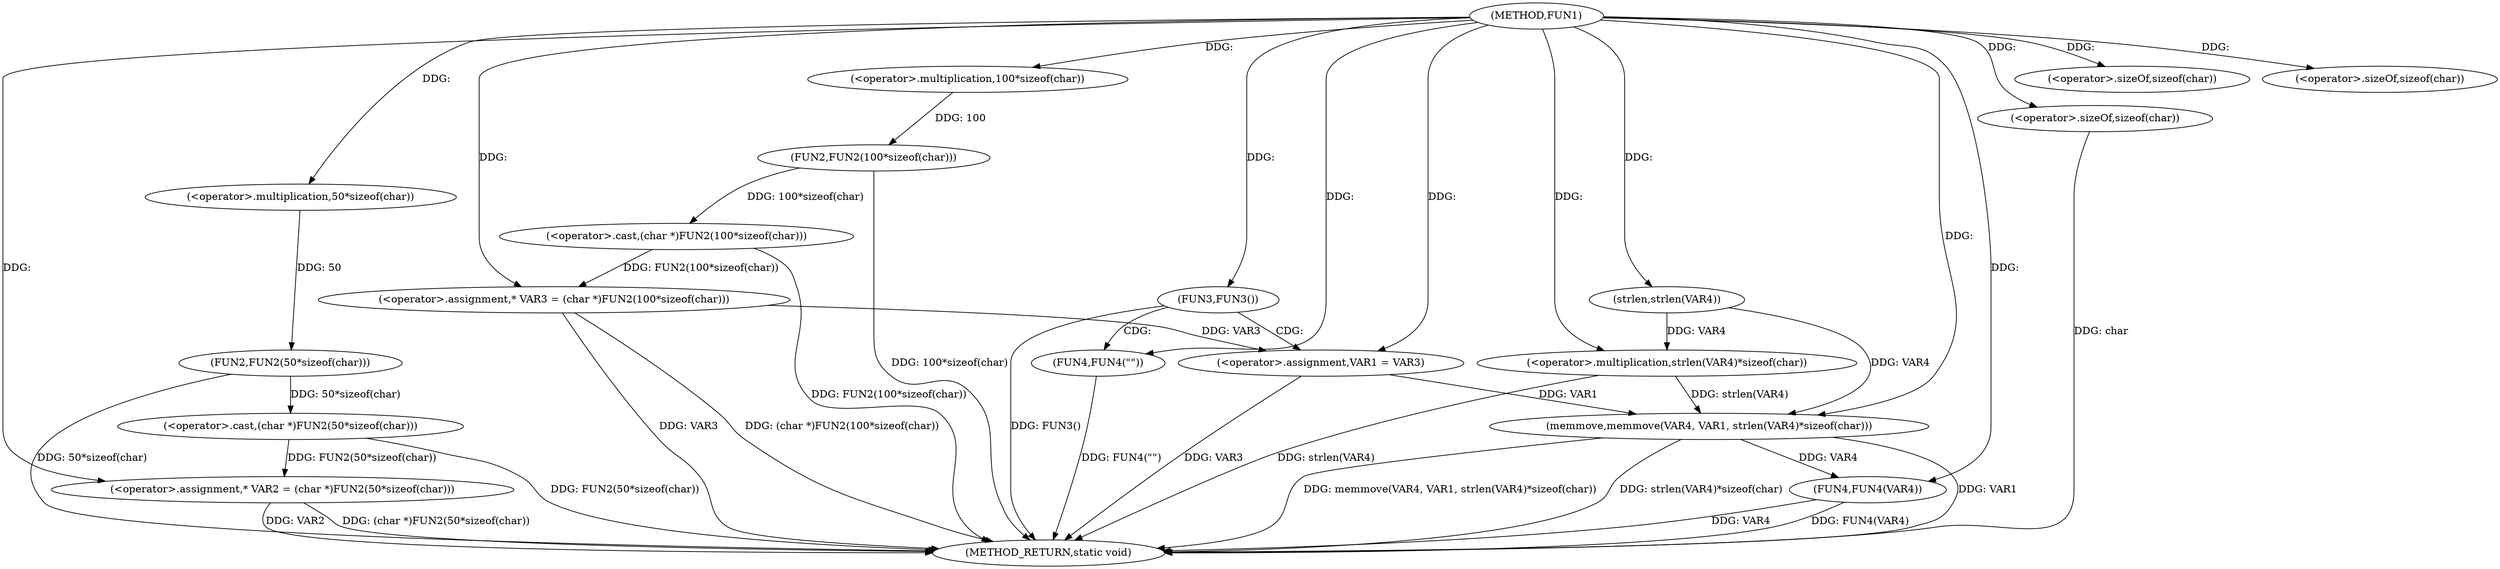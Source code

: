 digraph FUN1 {  
"1000100" [label = "(METHOD,FUN1)" ]
"1000145" [label = "(METHOD_RETURN,static void)" ]
"1000104" [label = "(<operator>.assignment,* VAR2 = (char *)FUN2(50*sizeof(char)))" ]
"1000106" [label = "(<operator>.cast,(char *)FUN2(50*sizeof(char)))" ]
"1000108" [label = "(FUN2,FUN2(50*sizeof(char)))" ]
"1000109" [label = "(<operator>.multiplication,50*sizeof(char))" ]
"1000111" [label = "(<operator>.sizeOf,sizeof(char))" ]
"1000114" [label = "(<operator>.assignment,* VAR3 = (char *)FUN2(100*sizeof(char)))" ]
"1000116" [label = "(<operator>.cast,(char *)FUN2(100*sizeof(char)))" ]
"1000118" [label = "(FUN2,FUN2(100*sizeof(char)))" ]
"1000119" [label = "(<operator>.multiplication,100*sizeof(char))" ]
"1000121" [label = "(<operator>.sizeOf,sizeof(char))" ]
"1000124" [label = "(FUN3,FUN3())" ]
"1000126" [label = "(FUN4,FUN4(\"\"))" ]
"1000130" [label = "(<operator>.assignment,VAR1 = VAR3)" ]
"1000135" [label = "(memmove,memmove(VAR4, VAR1, strlen(VAR4)*sizeof(char)))" ]
"1000138" [label = "(<operator>.multiplication,strlen(VAR4)*sizeof(char))" ]
"1000139" [label = "(strlen,strlen(VAR4))" ]
"1000141" [label = "(<operator>.sizeOf,sizeof(char))" ]
"1000143" [label = "(FUN4,FUN4(VAR4))" ]
  "1000141" -> "1000145"  [ label = "DDG: char"] 
  "1000106" -> "1000145"  [ label = "DDG: FUN2(50*sizeof(char))"] 
  "1000104" -> "1000145"  [ label = "DDG: VAR2"] 
  "1000143" -> "1000145"  [ label = "DDG: VAR4"] 
  "1000114" -> "1000145"  [ label = "DDG: VAR3"] 
  "1000116" -> "1000145"  [ label = "DDG: FUN2(100*sizeof(char))"] 
  "1000135" -> "1000145"  [ label = "DDG: memmove(VAR4, VAR1, strlen(VAR4)*sizeof(char))"] 
  "1000143" -> "1000145"  [ label = "DDG: FUN4(VAR4)"] 
  "1000135" -> "1000145"  [ label = "DDG: strlen(VAR4)*sizeof(char)"] 
  "1000118" -> "1000145"  [ label = "DDG: 100*sizeof(char)"] 
  "1000114" -> "1000145"  [ label = "DDG: (char *)FUN2(100*sizeof(char))"] 
  "1000124" -> "1000145"  [ label = "DDG: FUN3()"] 
  "1000126" -> "1000145"  [ label = "DDG: FUN4(\"\")"] 
  "1000130" -> "1000145"  [ label = "DDG: VAR3"] 
  "1000138" -> "1000145"  [ label = "DDG: strlen(VAR4)"] 
  "1000135" -> "1000145"  [ label = "DDG: VAR1"] 
  "1000104" -> "1000145"  [ label = "DDG: (char *)FUN2(50*sizeof(char))"] 
  "1000108" -> "1000145"  [ label = "DDG: 50*sizeof(char)"] 
  "1000106" -> "1000104"  [ label = "DDG: FUN2(50*sizeof(char))"] 
  "1000100" -> "1000104"  [ label = "DDG: "] 
  "1000108" -> "1000106"  [ label = "DDG: 50*sizeof(char)"] 
  "1000109" -> "1000108"  [ label = "DDG: 50"] 
  "1000100" -> "1000109"  [ label = "DDG: "] 
  "1000100" -> "1000111"  [ label = "DDG: "] 
  "1000116" -> "1000114"  [ label = "DDG: FUN2(100*sizeof(char))"] 
  "1000100" -> "1000114"  [ label = "DDG: "] 
  "1000118" -> "1000116"  [ label = "DDG: 100*sizeof(char)"] 
  "1000119" -> "1000118"  [ label = "DDG: 100"] 
  "1000100" -> "1000119"  [ label = "DDG: "] 
  "1000100" -> "1000121"  [ label = "DDG: "] 
  "1000100" -> "1000124"  [ label = "DDG: "] 
  "1000100" -> "1000126"  [ label = "DDG: "] 
  "1000114" -> "1000130"  [ label = "DDG: VAR3"] 
  "1000100" -> "1000130"  [ label = "DDG: "] 
  "1000139" -> "1000135"  [ label = "DDG: VAR4"] 
  "1000100" -> "1000135"  [ label = "DDG: "] 
  "1000130" -> "1000135"  [ label = "DDG: VAR1"] 
  "1000138" -> "1000135"  [ label = "DDG: strlen(VAR4)"] 
  "1000139" -> "1000138"  [ label = "DDG: VAR4"] 
  "1000100" -> "1000139"  [ label = "DDG: "] 
  "1000100" -> "1000138"  [ label = "DDG: "] 
  "1000100" -> "1000141"  [ label = "DDG: "] 
  "1000135" -> "1000143"  [ label = "DDG: VAR4"] 
  "1000100" -> "1000143"  [ label = "DDG: "] 
  "1000124" -> "1000130"  [ label = "CDG: "] 
  "1000124" -> "1000126"  [ label = "CDG: "] 
}
